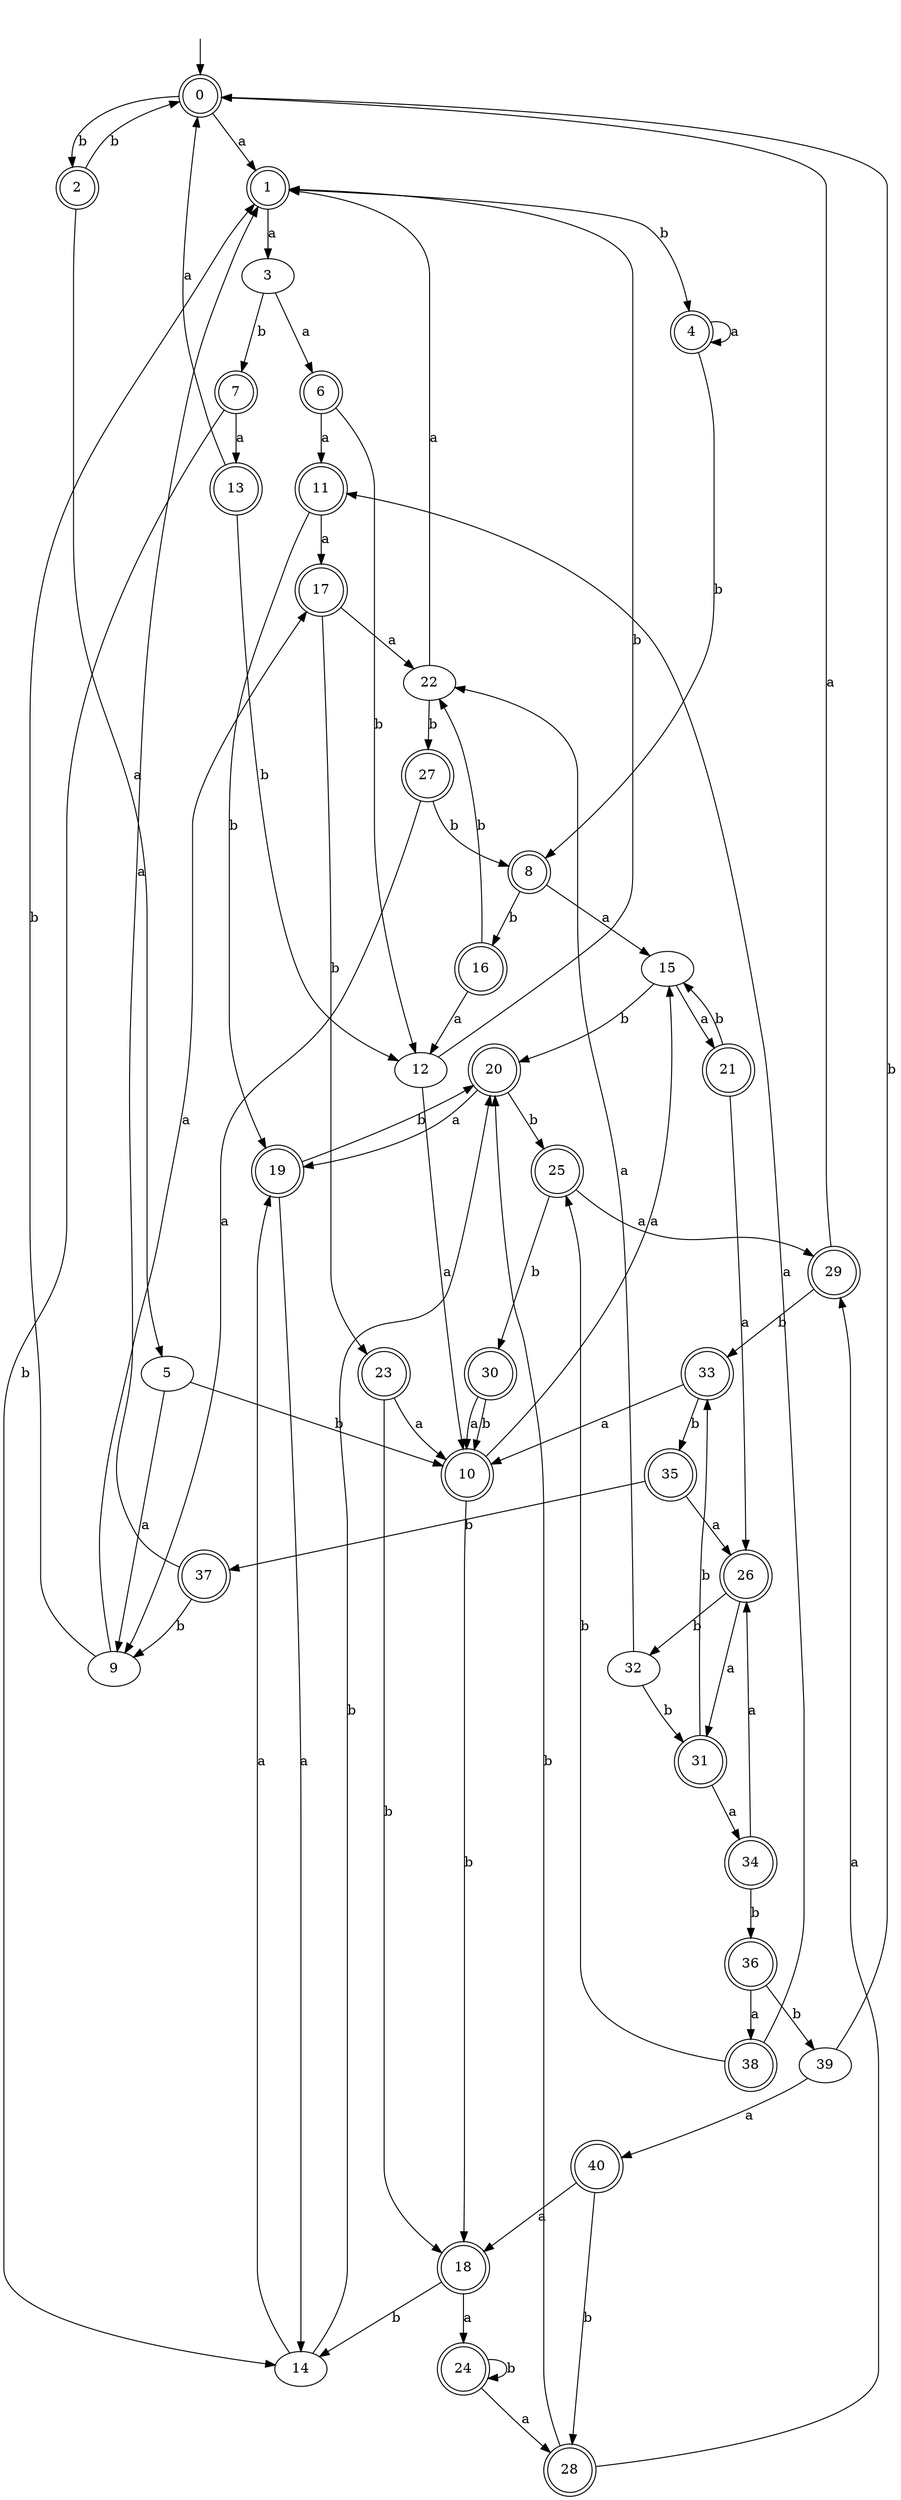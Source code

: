 digraph RandomDFA {
  __start0 [label="", shape=none];
  __start0 -> 0 [label=""];
  0 [shape=circle] [shape=doublecircle]
  0 -> 1 [label="a"]
  0 -> 2 [label="b"]
  1 [shape=doublecircle]
  1 -> 3 [label="a"]
  1 -> 4 [label="b"]
  2 [shape=doublecircle]
  2 -> 5 [label="a"]
  2 -> 0 [label="b"]
  3
  3 -> 6 [label="a"]
  3 -> 7 [label="b"]
  4 [shape=doublecircle]
  4 -> 4 [label="a"]
  4 -> 8 [label="b"]
  5
  5 -> 9 [label="a"]
  5 -> 10 [label="b"]
  6 [shape=doublecircle]
  6 -> 11 [label="a"]
  6 -> 12 [label="b"]
  7 [shape=doublecircle]
  7 -> 13 [label="a"]
  7 -> 14 [label="b"]
  8 [shape=doublecircle]
  8 -> 15 [label="a"]
  8 -> 16 [label="b"]
  9
  9 -> 17 [label="a"]
  9 -> 1 [label="b"]
  10 [shape=doublecircle]
  10 -> 15 [label="a"]
  10 -> 18 [label="b"]
  11 [shape=doublecircle]
  11 -> 17 [label="a"]
  11 -> 19 [label="b"]
  12
  12 -> 10 [label="a"]
  12 -> 1 [label="b"]
  13 [shape=doublecircle]
  13 -> 0 [label="a"]
  13 -> 12 [label="b"]
  14
  14 -> 19 [label="a"]
  14 -> 20 [label="b"]
  15
  15 -> 21 [label="a"]
  15 -> 20 [label="b"]
  16 [shape=doublecircle]
  16 -> 12 [label="a"]
  16 -> 22 [label="b"]
  17 [shape=doublecircle]
  17 -> 22 [label="a"]
  17 -> 23 [label="b"]
  18 [shape=doublecircle]
  18 -> 24 [label="a"]
  18 -> 14 [label="b"]
  19 [shape=doublecircle]
  19 -> 14 [label="a"]
  19 -> 20 [label="b"]
  20 [shape=doublecircle]
  20 -> 19 [label="a"]
  20 -> 25 [label="b"]
  21 [shape=doublecircle]
  21 -> 26 [label="a"]
  21 -> 15 [label="b"]
  22
  22 -> 1 [label="a"]
  22 -> 27 [label="b"]
  23 [shape=doublecircle]
  23 -> 10 [label="a"]
  23 -> 18 [label="b"]
  24 [shape=doublecircle]
  24 -> 28 [label="a"]
  24 -> 24 [label="b"]
  25 [shape=doublecircle]
  25 -> 29 [label="a"]
  25 -> 30 [label="b"]
  26 [shape=doublecircle]
  26 -> 31 [label="a"]
  26 -> 32 [label="b"]
  27 [shape=doublecircle]
  27 -> 9 [label="a"]
  27 -> 8 [label="b"]
  28 [shape=doublecircle]
  28 -> 29 [label="a"]
  28 -> 20 [label="b"]
  29 [shape=doublecircle]
  29 -> 0 [label="a"]
  29 -> 33 [label="b"]
  30 [shape=doublecircle]
  30 -> 10 [label="a"]
  30 -> 10 [label="b"]
  31 [shape=doublecircle]
  31 -> 34 [label="a"]
  31 -> 33 [label="b"]
  32
  32 -> 22 [label="a"]
  32 -> 31 [label="b"]
  33 [shape=doublecircle]
  33 -> 10 [label="a"]
  33 -> 35 [label="b"]
  34 [shape=doublecircle]
  34 -> 26 [label="a"]
  34 -> 36 [label="b"]
  35 [shape=doublecircle]
  35 -> 26 [label="a"]
  35 -> 37 [label="b"]
  36 [shape=doublecircle]
  36 -> 38 [label="a"]
  36 -> 39 [label="b"]
  37 [shape=doublecircle]
  37 -> 1 [label="a"]
  37 -> 9 [label="b"]
  38 [shape=doublecircle]
  38 -> 11 [label="a"]
  38 -> 25 [label="b"]
  39
  39 -> 40 [label="a"]
  39 -> 0 [label="b"]
  40 [shape=doublecircle]
  40 -> 18 [label="a"]
  40 -> 28 [label="b"]
}
